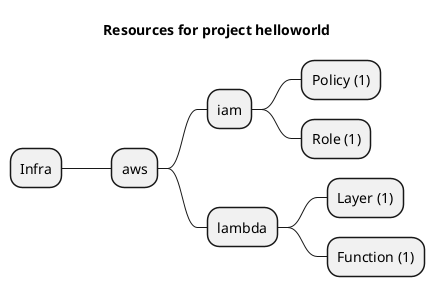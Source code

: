 @startmindmap
title Resources for project helloworld
skinparam monochrome true
+ Infra
++ aws
+++ iam
++++ Policy (1)
++++ Role (1)
+++ lambda
++++ Layer (1)
++++ Function (1)
@endmindmap